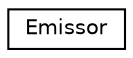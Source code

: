 digraph "Graphical Class Hierarchy"
{
 // LATEX_PDF_SIZE
  edge [fontname="Helvetica",fontsize="10",labelfontname="Helvetica",labelfontsize="10"];
  node [fontname="Helvetica",fontsize="10",shape=record];
  rankdir="LR";
  Node0 [label="Emissor",height=0.2,width=0.4,color="black", fillcolor="white", style="filled",URL="$class_emissor.html",tooltip="Padrão para codificação de usuários emissores."];
}
